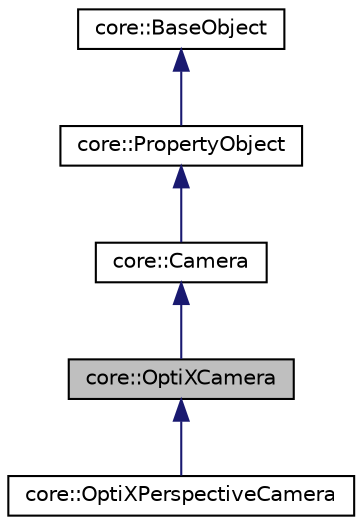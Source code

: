 digraph "core::OptiXCamera"
{
 // LATEX_PDF_SIZE
  edge [fontname="Helvetica",fontsize="10",labelfontname="Helvetica",labelfontsize="10"];
  node [fontname="Helvetica",fontsize="10",shape=record];
  Node1 [label="core::OptiXCamera",height=0.2,width=0.4,color="black", fillcolor="grey75", style="filled", fontcolor="black",tooltip=" "];
  Node2 -> Node1 [dir="back",color="midnightblue",fontsize="10",style="solid",fontname="Helvetica"];
  Node2 [label="core::Camera",height=0.2,width=0.4,color="black", fillcolor="white", style="filled",URL="$d6/da7/classcore_1_1Camera.html",tooltip="The Camera class is an abstract interface for a camera in a 3D graphics application...."];
  Node3 -> Node2 [dir="back",color="midnightblue",fontsize="10",style="solid",fontname="Helvetica"];
  Node3 [label="core::PropertyObject",height=0.2,width=0.4,color="black", fillcolor="white", style="filled",URL="$d7/d67/classcore_1_1PropertyObject.html",tooltip=" "];
  Node4 -> Node3 [dir="back",color="midnightblue",fontsize="10",style="solid",fontname="Helvetica"];
  Node4 [label="core::BaseObject",height=0.2,width=0.4,color="black", fillcolor="white", style="filled",URL="$d1/dc6/classcore_1_1BaseObject.html",tooltip=" "];
  Node1 -> Node5 [dir="back",color="midnightblue",fontsize="10",style="solid",fontname="Helvetica"];
  Node5 [label="core::OptiXPerspectiveCamera",height=0.2,width=0.4,color="black", fillcolor="white", style="filled",URL="$d7/de4/classcore_1_1OptiXPerspectiveCamera.html",tooltip=" "];
}
